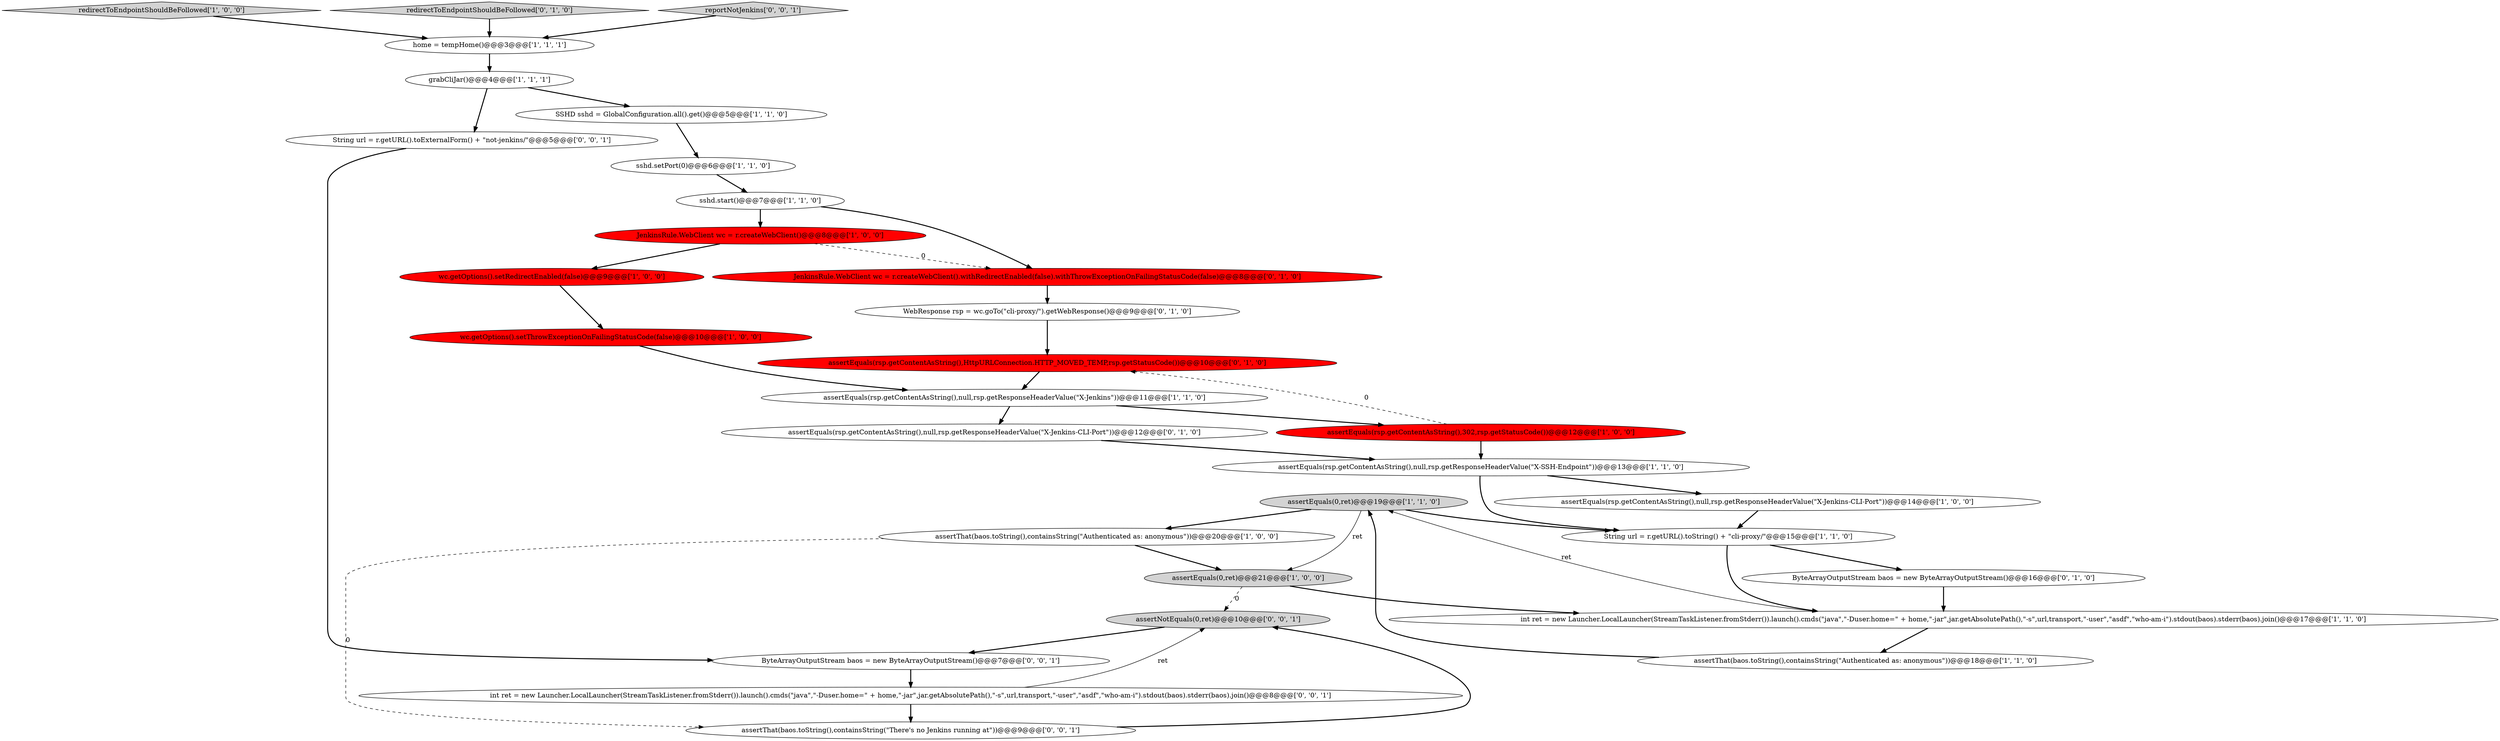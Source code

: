 digraph {
2 [style = filled, label = "assertEquals(0,ret)@@@19@@@['1', '1', '0']", fillcolor = lightgray, shape = ellipse image = "AAA0AAABBB1BBB"];
4 [style = filled, label = "sshd.setPort(0)@@@6@@@['1', '1', '0']", fillcolor = white, shape = ellipse image = "AAA0AAABBB1BBB"];
11 [style = filled, label = "assertThat(baos.toString(),containsString(\"Authenticated as: anonymous\"))@@@18@@@['1', '1', '0']", fillcolor = white, shape = ellipse image = "AAA0AAABBB1BBB"];
3 [style = filled, label = "redirectToEndpointShouldBeFollowed['1', '0', '0']", fillcolor = lightgray, shape = diamond image = "AAA0AAABBB1BBB"];
22 [style = filled, label = "assertEquals(rsp.getContentAsString(),HttpURLConnection.HTTP_MOVED_TEMP,rsp.getStatusCode())@@@10@@@['0', '1', '0']", fillcolor = red, shape = ellipse image = "AAA1AAABBB2BBB"];
19 [style = filled, label = "JenkinsRule.WebClient wc = r.createWebClient().withRedirectEnabled(false).withThrowExceptionOnFailingStatusCode(false)@@@8@@@['0', '1', '0']", fillcolor = red, shape = ellipse image = "AAA1AAABBB2BBB"];
6 [style = filled, label = "grabCliJar()@@@4@@@['1', '1', '1']", fillcolor = white, shape = ellipse image = "AAA0AAABBB1BBB"];
20 [style = filled, label = "redirectToEndpointShouldBeFollowed['0', '1', '0']", fillcolor = lightgray, shape = diamond image = "AAA0AAABBB2BBB"];
29 [style = filled, label = "ByteArrayOutputStream baos = new ByteArrayOutputStream()@@@7@@@['0', '0', '1']", fillcolor = white, shape = ellipse image = "AAA0AAABBB3BBB"];
26 [style = filled, label = "assertThat(baos.toString(),containsString(\"There's no Jenkins running at\"))@@@9@@@['0', '0', '1']", fillcolor = white, shape = ellipse image = "AAA0AAABBB3BBB"];
21 [style = filled, label = "assertEquals(rsp.getContentAsString(),null,rsp.getResponseHeaderValue(\"X-Jenkins-CLI-Port\"))@@@12@@@['0', '1', '0']", fillcolor = white, shape = ellipse image = "AAA0AAABBB2BBB"];
25 [style = filled, label = "int ret = new Launcher.LocalLauncher(StreamTaskListener.fromStderr()).launch().cmds(\"java\",\"-Duser.home=\" + home,\"-jar\",jar.getAbsolutePath(),\"-s\",url,transport,\"-user\",\"asdf\",\"who-am-i\").stdout(baos).stderr(baos).join()@@@8@@@['0', '0', '1']", fillcolor = white, shape = ellipse image = "AAA0AAABBB3BBB"];
7 [style = filled, label = "assertEquals(rsp.getContentAsString(),null,rsp.getResponseHeaderValue(\"X-Jenkins\"))@@@11@@@['1', '1', '0']", fillcolor = white, shape = ellipse image = "AAA0AAABBB1BBB"];
24 [style = filled, label = "WebResponse rsp = wc.goTo(\"cli-proxy/\").getWebResponse()@@@9@@@['0', '1', '0']", fillcolor = white, shape = ellipse image = "AAA0AAABBB2BBB"];
16 [style = filled, label = "assertEquals(rsp.getContentAsString(),null,rsp.getResponseHeaderValue(\"X-SSH-Endpoint\"))@@@13@@@['1', '1', '0']", fillcolor = white, shape = ellipse image = "AAA0AAABBB1BBB"];
9 [style = filled, label = "assertEquals(0,ret)@@@21@@@['1', '0', '0']", fillcolor = lightgray, shape = ellipse image = "AAA0AAABBB1BBB"];
0 [style = filled, label = "assertEquals(rsp.getContentAsString(),null,rsp.getResponseHeaderValue(\"X-Jenkins-CLI-Port\"))@@@14@@@['1', '0', '0']", fillcolor = white, shape = ellipse image = "AAA0AAABBB1BBB"];
8 [style = filled, label = "assertEquals(rsp.getContentAsString(),302,rsp.getStatusCode())@@@12@@@['1', '0', '0']", fillcolor = red, shape = ellipse image = "AAA1AAABBB1BBB"];
12 [style = filled, label = "SSHD sshd = GlobalConfiguration.all().get()@@@5@@@['1', '1', '0']", fillcolor = white, shape = ellipse image = "AAA0AAABBB1BBB"];
5 [style = filled, label = "home = tempHome()@@@3@@@['1', '1', '1']", fillcolor = white, shape = ellipse image = "AAA0AAABBB1BBB"];
14 [style = filled, label = "String url = r.getURL().toString() + \"cli-proxy/\"@@@15@@@['1', '1', '0']", fillcolor = white, shape = ellipse image = "AAA0AAABBB1BBB"];
28 [style = filled, label = "reportNotJenkins['0', '0', '1']", fillcolor = lightgray, shape = diamond image = "AAA0AAABBB3BBB"];
15 [style = filled, label = "wc.getOptions().setRedirectEnabled(false)@@@9@@@['1', '0', '0']", fillcolor = red, shape = ellipse image = "AAA1AAABBB1BBB"];
27 [style = filled, label = "String url = r.getURL().toExternalForm() + \"not-jenkins/\"@@@5@@@['0', '0', '1']", fillcolor = white, shape = ellipse image = "AAA0AAABBB3BBB"];
13 [style = filled, label = "wc.getOptions().setThrowExceptionOnFailingStatusCode(false)@@@10@@@['1', '0', '0']", fillcolor = red, shape = ellipse image = "AAA1AAABBB1BBB"];
10 [style = filled, label = "JenkinsRule.WebClient wc = r.createWebClient()@@@8@@@['1', '0', '0']", fillcolor = red, shape = ellipse image = "AAA1AAABBB1BBB"];
23 [style = filled, label = "ByteArrayOutputStream baos = new ByteArrayOutputStream()@@@16@@@['0', '1', '0']", fillcolor = white, shape = ellipse image = "AAA0AAABBB2BBB"];
30 [style = filled, label = "assertNotEquals(0,ret)@@@10@@@['0', '0', '1']", fillcolor = lightgray, shape = ellipse image = "AAA0AAABBB3BBB"];
18 [style = filled, label = "sshd.start()@@@7@@@['1', '1', '0']", fillcolor = white, shape = ellipse image = "AAA0AAABBB1BBB"];
17 [style = filled, label = "assertThat(baos.toString(),containsString(\"Authenticated as: anonymous\"))@@@20@@@['1', '0', '0']", fillcolor = white, shape = ellipse image = "AAA0AAABBB1BBB"];
1 [style = filled, label = "int ret = new Launcher.LocalLauncher(StreamTaskListener.fromStderr()).launch().cmds(\"java\",\"-Duser.home=\" + home,\"-jar\",jar.getAbsolutePath(),\"-s\",url,transport,\"-user\",\"asdf\",\"who-am-i\").stdout(baos).stderr(baos).join()@@@17@@@['1', '1', '0']", fillcolor = white, shape = ellipse image = "AAA0AAABBB1BBB"];
2->17 [style = bold, label=""];
8->16 [style = bold, label=""];
2->9 [style = solid, label="ret"];
16->0 [style = bold, label=""];
15->13 [style = bold, label=""];
28->5 [style = bold, label=""];
10->15 [style = bold, label=""];
10->19 [style = dashed, label="0"];
17->9 [style = bold, label=""];
18->19 [style = bold, label=""];
29->25 [style = bold, label=""];
4->18 [style = bold, label=""];
7->8 [style = bold, label=""];
24->22 [style = bold, label=""];
22->7 [style = bold, label=""];
11->2 [style = bold, label=""];
30->29 [style = bold, label=""];
14->1 [style = bold, label=""];
1->11 [style = bold, label=""];
20->5 [style = bold, label=""];
19->24 [style = bold, label=""];
26->30 [style = bold, label=""];
8->22 [style = dashed, label="0"];
6->27 [style = bold, label=""];
0->14 [style = bold, label=""];
3->5 [style = bold, label=""];
5->6 [style = bold, label=""];
18->10 [style = bold, label=""];
12->4 [style = bold, label=""];
14->23 [style = bold, label=""];
13->7 [style = bold, label=""];
2->14 [style = bold, label=""];
25->26 [style = bold, label=""];
1->2 [style = solid, label="ret"];
21->16 [style = bold, label=""];
7->21 [style = bold, label=""];
23->1 [style = bold, label=""];
16->14 [style = bold, label=""];
17->26 [style = dashed, label="0"];
27->29 [style = bold, label=""];
9->30 [style = dashed, label="0"];
9->1 [style = bold, label=""];
25->30 [style = solid, label="ret"];
6->12 [style = bold, label=""];
}
